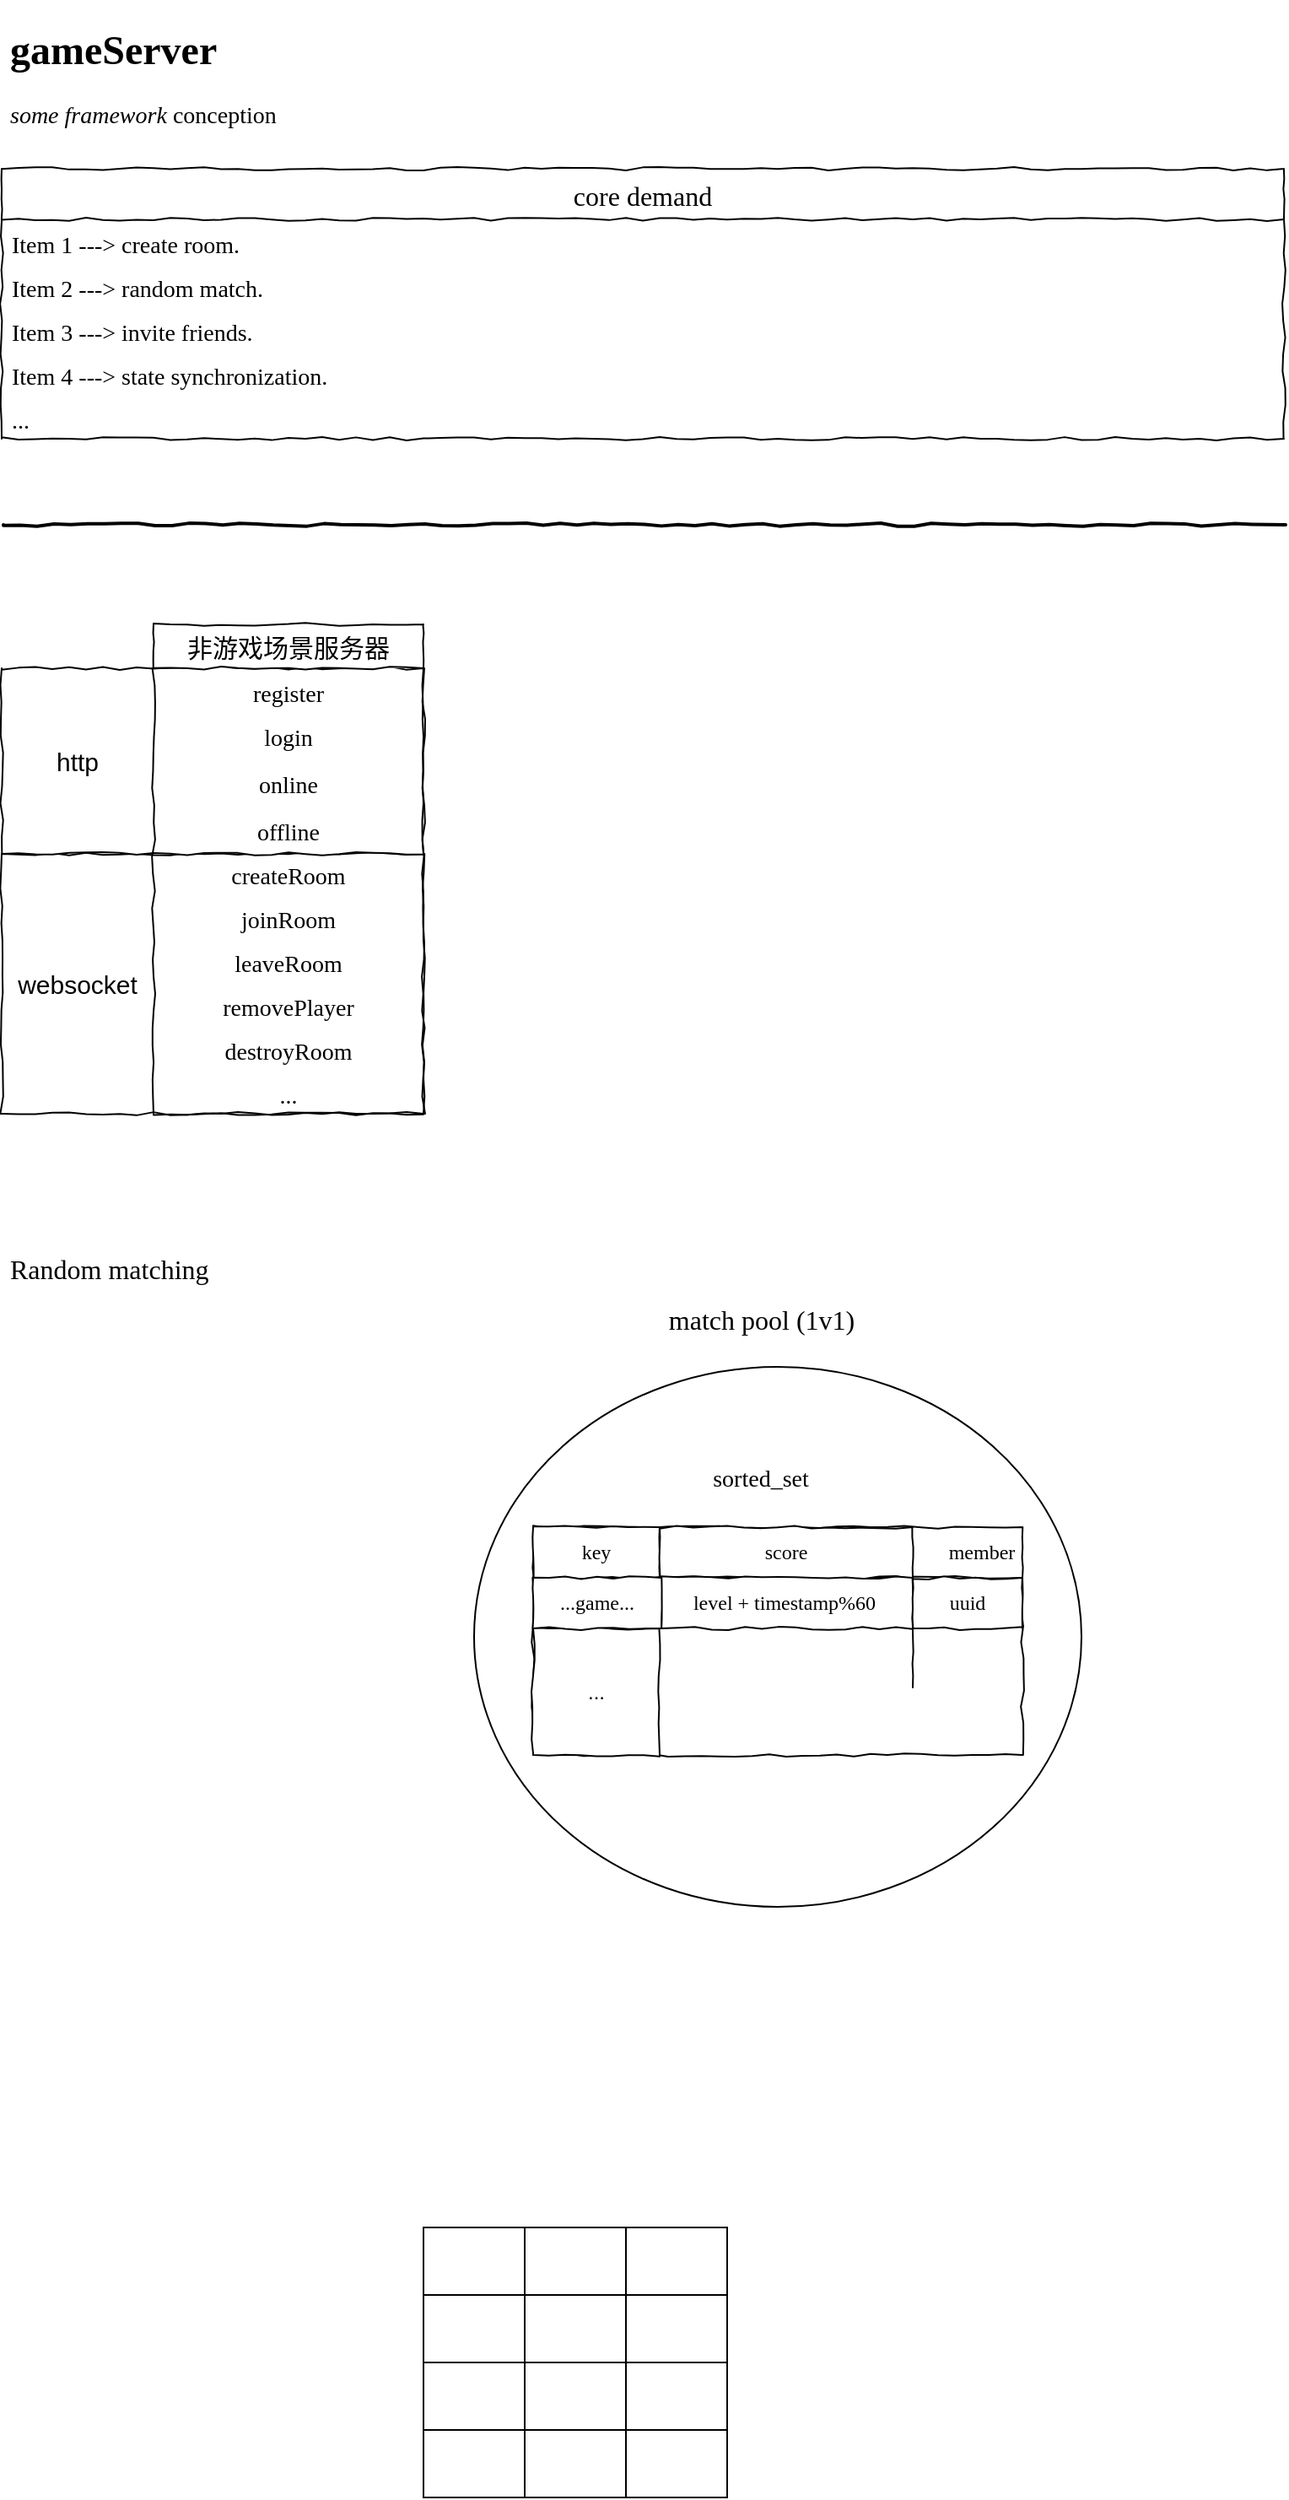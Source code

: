 <mxfile version="15.0.2" type="github">
  <diagram id="3C5LhuMtIjTNXBHPkQOz" name="Page-1">
    <mxGraphModel dx="1185" dy="1837" grid="1" gridSize="10" guides="1" tooltips="1" connect="1" arrows="1" fold="1" page="1" pageScale="1" pageWidth="827" pageHeight="1169" math="0" shadow="0">
      <root>
        <mxCell id="0" />
        <mxCell id="1" parent="0" />
        <mxCell id="K6vdhoTAX8q4ufnGxZfw-1" value="" style="rounded=0;whiteSpace=wrap;html=1;comic=1;" parent="1" vertex="1">
          <mxGeometry x="40" y="-624" width="250" height="154" as="geometry" />
        </mxCell>
        <mxCell id="K6vdhoTAX8q4ufnGxZfw-2" value="" style="rounded=0;whiteSpace=wrap;html=1;comic=1;" parent="1" vertex="1">
          <mxGeometry x="40" y="-734" width="250" height="110" as="geometry" />
        </mxCell>
        <mxCell id="K6vdhoTAX8q4ufnGxZfw-3" value="&lt;h1&gt;&lt;font face=&quot;Comic Sans MS&quot;&gt;gameServer&lt;br&gt;&lt;/font&gt;&lt;/h1&gt;&lt;p&gt;&lt;font style=&quot;font-size: 14px&quot; face=&quot;Comic Sans MS&quot;&gt;&lt;i&gt;some framework &lt;/i&gt;conception&lt;b&gt;&lt;br&gt;&lt;/b&gt;&lt;/font&gt;&lt;/p&gt;" style="text;html=1;strokeColor=none;fillColor=none;spacing=5;spacingTop=-20;whiteSpace=wrap;overflow=hidden;rounded=0;comic=1;" parent="1" vertex="1">
          <mxGeometry x="40" y="-1120" width="230" height="70" as="geometry" />
        </mxCell>
        <mxCell id="K6vdhoTAX8q4ufnGxZfw-4" value="core demand" style="swimlane;fontStyle=0;childLayout=stackLayout;horizontal=1;startSize=30;horizontalStack=0;resizeParent=1;resizeParentMax=0;resizeLast=0;collapsible=1;marginBottom=0;comic=1;fontFamily=Comic Sans MS;fontSize=16;" parent="1" vertex="1">
          <mxGeometry x="40" y="-1030" width="760" height="160" as="geometry" />
        </mxCell>
        <mxCell id="K6vdhoTAX8q4ufnGxZfw-5" value="Item 1 ---&gt; create room. " style="text;strokeColor=none;fillColor=none;align=left;verticalAlign=top;spacingLeft=4;spacingRight=4;overflow=hidden;rotatable=0;points=[[0,0.5],[1,0.5]];portConstraint=eastwest;fontFamily=Comic Sans MS;fontSize=14;" parent="K6vdhoTAX8q4ufnGxZfw-4" vertex="1">
          <mxGeometry y="30" width="760" height="26" as="geometry" />
        </mxCell>
        <mxCell id="K6vdhoTAX8q4ufnGxZfw-6" value="Item 2 ---&gt; random match. " style="text;strokeColor=none;fillColor=none;align=left;verticalAlign=top;spacingLeft=4;spacingRight=4;overflow=hidden;rotatable=0;points=[[0,0.5],[1,0.5]];portConstraint=eastwest;fontFamily=Comic Sans MS;fontSize=14;" parent="K6vdhoTAX8q4ufnGxZfw-4" vertex="1">
          <mxGeometry y="56" width="760" height="26" as="geometry" />
        </mxCell>
        <mxCell id="K6vdhoTAX8q4ufnGxZfw-7" value="Item 3 ---&gt; invite friends." style="text;strokeColor=none;fillColor=none;align=left;verticalAlign=top;spacingLeft=4;spacingRight=4;overflow=hidden;rotatable=0;points=[[0,0.5],[1,0.5]];portConstraint=eastwest;fontFamily=Comic Sans MS;fontSize=14;" parent="K6vdhoTAX8q4ufnGxZfw-4" vertex="1">
          <mxGeometry y="82" width="760" height="26" as="geometry" />
        </mxCell>
        <mxCell id="K6vdhoTAX8q4ufnGxZfw-8" value="Item 4 ---&gt; state synchronization." style="text;strokeColor=none;fillColor=none;align=left;verticalAlign=top;spacingLeft=4;spacingRight=4;overflow=hidden;rotatable=0;points=[[0,0.5],[1,0.5]];portConstraint=eastwest;fontFamily=Comic Sans MS;fontSize=14;" parent="K6vdhoTAX8q4ufnGxZfw-4" vertex="1">
          <mxGeometry y="108" width="760" height="26" as="geometry" />
        </mxCell>
        <mxCell id="K6vdhoTAX8q4ufnGxZfw-9" value="..." style="text;strokeColor=none;fillColor=none;align=left;verticalAlign=top;spacingLeft=4;spacingRight=4;overflow=hidden;rotatable=0;points=[[0,0.5],[1,0.5]];portConstraint=eastwest;fontFamily=Comic Sans MS;fontSize=14;" parent="K6vdhoTAX8q4ufnGxZfw-4" vertex="1">
          <mxGeometry y="134" width="760" height="26" as="geometry" />
        </mxCell>
        <mxCell id="K6vdhoTAX8q4ufnGxZfw-10" value="" style="line;strokeWidth=2;html=1;comic=1;" parent="1" vertex="1">
          <mxGeometry x="41" y="-824" width="760" height="10" as="geometry" />
        </mxCell>
        <mxCell id="K6vdhoTAX8q4ufnGxZfw-11" value="非游戏场景服务器" style="swimlane;fontStyle=0;childLayout=stackLayout;horizontal=1;startSize=26;horizontalStack=0;resizeParent=1;resizeParentMax=0;resizeLast=0;collapsible=1;marginBottom=0;comic=1;strokeWidth=1;fontSize=15;" parent="1" vertex="1">
          <mxGeometry x="130" y="-760" width="160" height="290" as="geometry" />
        </mxCell>
        <mxCell id="K6vdhoTAX8q4ufnGxZfw-12" value="register" style="text;strokeColor=none;fillColor=none;align=center;verticalAlign=top;spacingLeft=4;spacingRight=4;overflow=hidden;rotatable=0;points=[[0,0.5],[1,0.5]];portConstraint=eastwest;fontFamily=Comic Sans MS;fontSize=14;" parent="K6vdhoTAX8q4ufnGxZfw-11" vertex="1">
          <mxGeometry y="26" width="160" height="26" as="geometry" />
        </mxCell>
        <mxCell id="K6vdhoTAX8q4ufnGxZfw-13" value="login" style="text;strokeColor=none;fillColor=none;align=center;verticalAlign=top;spacingLeft=4;spacingRight=4;overflow=hidden;rotatable=0;points=[[0,0.5],[1,0.5]];portConstraint=eastwest;fontFamily=Comic Sans MS;fontSize=14;" parent="K6vdhoTAX8q4ufnGxZfw-11" vertex="1">
          <mxGeometry y="52" width="160" height="28" as="geometry" />
        </mxCell>
        <mxCell id="K6vdhoTAX8q4ufnGxZfw-14" value="online" style="text;strokeColor=none;fillColor=none;align=center;verticalAlign=top;spacingLeft=4;spacingRight=4;overflow=hidden;rotatable=0;points=[[0,0.5],[1,0.5]];portConstraint=eastwest;fontFamily=Comic Sans MS;fontSize=14;" parent="K6vdhoTAX8q4ufnGxZfw-11" vertex="1">
          <mxGeometry y="80" width="160" height="28" as="geometry" />
        </mxCell>
        <mxCell id="K6vdhoTAX8q4ufnGxZfw-15" value="offline" style="text;strokeColor=none;fillColor=none;align=center;verticalAlign=top;spacingLeft=4;spacingRight=4;overflow=hidden;rotatable=0;points=[[0,0.5],[1,0.5]];portConstraint=eastwest;fontFamily=Comic Sans MS;fontSize=14;" parent="K6vdhoTAX8q4ufnGxZfw-11" vertex="1">
          <mxGeometry y="108" width="160" height="26" as="geometry" />
        </mxCell>
        <mxCell id="K6vdhoTAX8q4ufnGxZfw-16" value="createRoom" style="text;strokeColor=none;fillColor=none;align=center;verticalAlign=top;spacingLeft=4;spacingRight=4;overflow=hidden;rotatable=0;points=[[0,0.5],[1,0.5]];portConstraint=eastwest;fontFamily=Comic Sans MS;fontSize=14;" parent="K6vdhoTAX8q4ufnGxZfw-11" vertex="1">
          <mxGeometry y="134" width="160" height="26" as="geometry" />
        </mxCell>
        <mxCell id="K6vdhoTAX8q4ufnGxZfw-17" value="joinRoom" style="text;strokeColor=none;fillColor=none;align=center;verticalAlign=top;spacingLeft=4;spacingRight=4;overflow=hidden;rotatable=0;points=[[0,0.5],[1,0.5]];portConstraint=eastwest;fontFamily=Comic Sans MS;fontSize=14;" parent="K6vdhoTAX8q4ufnGxZfw-11" vertex="1">
          <mxGeometry y="160" width="160" height="26" as="geometry" />
        </mxCell>
        <mxCell id="K6vdhoTAX8q4ufnGxZfw-18" value="leaveRoom" style="text;strokeColor=none;fillColor=none;align=center;verticalAlign=top;spacingLeft=4;spacingRight=4;overflow=hidden;rotatable=0;points=[[0,0.5],[1,0.5]];portConstraint=eastwest;fontFamily=Comic Sans MS;fontSize=14;" parent="K6vdhoTAX8q4ufnGxZfw-11" vertex="1">
          <mxGeometry y="186" width="160" height="26" as="geometry" />
        </mxCell>
        <mxCell id="K6vdhoTAX8q4ufnGxZfw-19" value="removePlayer" style="text;strokeColor=none;fillColor=none;align=center;verticalAlign=top;spacingLeft=4;spacingRight=4;overflow=hidden;rotatable=0;points=[[0,0.5],[1,0.5]];portConstraint=eastwest;fontFamily=Comic Sans MS;fontSize=14;" parent="K6vdhoTAX8q4ufnGxZfw-11" vertex="1">
          <mxGeometry y="212" width="160" height="26" as="geometry" />
        </mxCell>
        <mxCell id="K6vdhoTAX8q4ufnGxZfw-20" value="destroyRoom" style="text;strokeColor=none;fillColor=none;align=center;verticalAlign=top;spacingLeft=4;spacingRight=4;overflow=hidden;rotatable=0;points=[[0,0.5],[1,0.5]];portConstraint=eastwest;fontFamily=Comic Sans MS;fontSize=14;" parent="K6vdhoTAX8q4ufnGxZfw-11" vertex="1">
          <mxGeometry y="238" width="160" height="26" as="geometry" />
        </mxCell>
        <mxCell id="K6vdhoTAX8q4ufnGxZfw-21" value="..." style="text;strokeColor=none;fillColor=none;align=center;verticalAlign=top;spacingLeft=4;spacingRight=4;overflow=hidden;rotatable=0;points=[[0,0.5],[1,0.5]];portConstraint=eastwest;fontFamily=Comic Sans MS;fontSize=14;" parent="K6vdhoTAX8q4ufnGxZfw-11" vertex="1">
          <mxGeometry y="264" width="160" height="26" as="geometry" />
        </mxCell>
        <mxCell id="K6vdhoTAX8q4ufnGxZfw-22" value="&lt;font style=&quot;font-size: 15px&quot;&gt;http&lt;/font&gt;" style="text;html=1;strokeColor=none;fillColor=none;align=center;verticalAlign=middle;whiteSpace=wrap;rounded=0;comic=1;" parent="1" vertex="1">
          <mxGeometry x="65" y="-689" width="40" height="20" as="geometry" />
        </mxCell>
        <mxCell id="K6vdhoTAX8q4ufnGxZfw-23" value="&lt;font style=&quot;font-size: 15px&quot;&gt;websocket&lt;/font&gt;" style="text;html=1;strokeColor=none;fillColor=none;align=center;verticalAlign=middle;whiteSpace=wrap;rounded=0;comic=1;" parent="1" vertex="1">
          <mxGeometry x="65" y="-557" width="40" height="20" as="geometry" />
        </mxCell>
        <mxCell id="K6vdhoTAX8q4ufnGxZfw-24" value="&lt;h1&gt;&lt;span style=&quot;font-weight: normal&quot;&gt;&lt;font face=&quot;Comic Sans MS&quot; style=&quot;font-size: 16px&quot;&gt;Random matching&lt;/font&gt;&lt;/span&gt;&lt;/h1&gt;" style="text;html=1;strokeColor=none;fillColor=none;spacing=5;spacingTop=-20;whiteSpace=wrap;overflow=hidden;rounded=0;comic=1;" parent="1" vertex="1">
          <mxGeometry x="40" y="-400" width="190" height="120" as="geometry" />
        </mxCell>
        <mxCell id="K6vdhoTAX8q4ufnGxZfw-25" value="" style="ellipse;whiteSpace=wrap;html=1;rounded=0;comic=1;align=center;" parent="1" vertex="1">
          <mxGeometry x="320" y="-320" width="360" height="320" as="geometry" />
        </mxCell>
        <mxCell id="K6vdhoTAX8q4ufnGxZfw-26" value="&lt;font face=&quot;Comic Sans MS&quot; style=&quot;font-size: 16px ; font-weight: normal&quot;&gt;match pool (1v1)&lt;/font&gt;" style="text;strokeColor=none;fillColor=none;html=1;fontSize=24;fontStyle=1;verticalAlign=middle;align=center;rounded=0;comic=1;" parent="1" vertex="1">
          <mxGeometry x="440" y="-370" width="100" height="40" as="geometry" />
        </mxCell>
        <mxCell id="K6vdhoTAX8q4ufnGxZfw-27" value="&lt;font face=&quot;Comic Sans MS&quot; style=&quot;font-size: 14px&quot;&gt;sorted_set&lt;/font&gt;" style="text;html=1;strokeColor=none;fillColor=none;align=center;verticalAlign=middle;whiteSpace=wrap;rounded=0;comic=1;" parent="1" vertex="1">
          <mxGeometry x="460" y="-263" width="60" height="20" as="geometry" />
        </mxCell>
        <mxCell id="K6vdhoTAX8q4ufnGxZfw-28" value="&lt;span style=&quot;font-weight: normal&quot;&gt;&lt;font face=&quot;Comic Sans MS&quot;&gt;member&lt;/font&gt;&lt;/span&gt;&amp;nbsp;&lt;div&gt;&lt;/div&gt;" style="shape=table;startSize=30;container=1;collapsible=1;childLayout=tableLayout;fixedRows=1;rowLines=0;fontStyle=1;align=right;resizeLast=1;rounded=0;comic=1;html=1;" parent="1" vertex="1">
          <mxGeometry x="355" y="-225" width="290" height="135" as="geometry" />
        </mxCell>
        <mxCell id="K6vdhoTAX8q4ufnGxZfw-29" value="" style="shape=partialRectangle;collapsible=0;dropTarget=0;pointerEvents=0;fillColor=none;top=0;left=0;bottom=0;right=0;points=[[0,0.5],[1,0.5]];portConstraint=eastwest;" parent="K6vdhoTAX8q4ufnGxZfw-28" vertex="1">
          <mxGeometry y="30" width="290" height="30" as="geometry" />
        </mxCell>
        <mxCell id="K6vdhoTAX8q4ufnGxZfw-30" value="" style="shape=partialRectangle;connectable=0;fillColor=none;top=0;left=0;bottom=0;right=0;fontStyle=0;overflow=hidden;align=right;fontFamily=Comic Sans MS;" parent="K6vdhoTAX8q4ufnGxZfw-29" vertex="1">
          <mxGeometry width="225" height="30" as="geometry" />
        </mxCell>
        <mxCell id="K6vdhoTAX8q4ufnGxZfw-31" value="" style="shape=partialRectangle;connectable=0;fillColor=none;top=0;left=0;bottom=0;right=0;align=center;spacingLeft=6;fontStyle=0;overflow=hidden;fontFamily=Comic Sans MS;" parent="K6vdhoTAX8q4ufnGxZfw-29" vertex="1">
          <mxGeometry x="225" width="65" height="30" as="geometry" />
        </mxCell>
        <mxCell id="K6vdhoTAX8q4ufnGxZfw-32" value="" style="shape=partialRectangle;collapsible=0;dropTarget=0;pointerEvents=0;fillColor=none;top=0;left=0;bottom=0;right=0;points=[[0,0.5],[1,0.5]];portConstraint=eastwest;" parent="K6vdhoTAX8q4ufnGxZfw-28" vertex="1">
          <mxGeometry y="60" width="290" height="35" as="geometry" />
        </mxCell>
        <mxCell id="K6vdhoTAX8q4ufnGxZfw-33" value="" style="shape=partialRectangle;connectable=0;fillColor=none;top=0;left=0;bottom=0;right=0;editable=1;overflow=hidden;" parent="K6vdhoTAX8q4ufnGxZfw-32" vertex="1">
          <mxGeometry width="225" height="35" as="geometry" />
        </mxCell>
        <mxCell id="K6vdhoTAX8q4ufnGxZfw-34" value="" style="shape=partialRectangle;connectable=0;fillColor=none;top=0;left=0;bottom=0;right=0;align=left;spacingLeft=6;overflow=hidden;fontFamily=Comic Sans MS;" parent="K6vdhoTAX8q4ufnGxZfw-32" vertex="1">
          <mxGeometry x="225" width="65" height="35" as="geometry" />
        </mxCell>
        <mxCell id="K6vdhoTAX8q4ufnGxZfw-35" value="..." style="rounded=0;whiteSpace=wrap;html=1;comic=1;align=center;" parent="1" vertex="1">
          <mxGeometry x="355" y="-165" width="75" height="75" as="geometry" />
        </mxCell>
        <mxCell id="K6vdhoTAX8q4ufnGxZfw-36" value="key" style="rounded=0;whiteSpace=wrap;html=1;comic=1;fontFamily=Comic Sans MS;align=center;" parent="1" vertex="1">
          <mxGeometry x="355" y="-225" width="75" height="30" as="geometry" />
        </mxCell>
        <mxCell id="K6vdhoTAX8q4ufnGxZfw-37" value="score" style="rounded=0;whiteSpace=wrap;html=1;comic=1;fontFamily=Comic Sans MS;align=center;" parent="1" vertex="1">
          <mxGeometry x="430" y="-225" width="150" height="30" as="geometry" />
        </mxCell>
        <mxCell id="K6vdhoTAX8q4ufnGxZfw-38" value="&lt;span style=&quot;text-align: right&quot;&gt;level + timestamp%60&amp;nbsp;&lt;/span&gt;" style="rounded=0;whiteSpace=wrap;html=1;comic=1;fontFamily=Comic Sans MS;strokeWidth=1;align=center;" parent="1" vertex="1">
          <mxGeometry x="431" y="-195" width="149" height="30" as="geometry" />
        </mxCell>
        <mxCell id="K6vdhoTAX8q4ufnGxZfw-39" value="...game..." style="rounded=0;whiteSpace=wrap;html=1;comic=1;fontFamily=Comic Sans MS;strokeWidth=1;align=center;" parent="1" vertex="1">
          <mxGeometry x="355" y="-195" width="76" height="30" as="geometry" />
        </mxCell>
        <mxCell id="K6vdhoTAX8q4ufnGxZfw-40" value="uuid" style="rounded=0;whiteSpace=wrap;html=1;comic=1;fontFamily=Comic Sans MS;strokeWidth=1;align=center;" parent="1" vertex="1">
          <mxGeometry x="580" y="-195" width="65" height="30" as="geometry" />
        </mxCell>
        <mxCell id="sgj28CJbjvYmIm8fxRwS-1" value="" style="shape=table;html=1;whiteSpace=wrap;startSize=0;container=1;collapsible=0;childLayout=tableLayout;" vertex="1" parent="1">
          <mxGeometry x="290" y="190" width="180" height="160" as="geometry" />
        </mxCell>
        <mxCell id="sgj28CJbjvYmIm8fxRwS-2" value="" style="shape=partialRectangle;html=1;whiteSpace=wrap;collapsible=0;dropTarget=0;pointerEvents=0;fillColor=none;top=0;left=0;bottom=0;right=0;points=[[0,0.5],[1,0.5]];portConstraint=eastwest;" vertex="1" parent="sgj28CJbjvYmIm8fxRwS-1">
          <mxGeometry width="180" height="40" as="geometry" />
        </mxCell>
        <mxCell id="sgj28CJbjvYmIm8fxRwS-3" value="" style="shape=partialRectangle;html=1;whiteSpace=wrap;connectable=0;fillColor=none;top=0;left=0;bottom=0;right=0;overflow=hidden;pointerEvents=1;" vertex="1" parent="sgj28CJbjvYmIm8fxRwS-2">
          <mxGeometry width="60" height="40" as="geometry" />
        </mxCell>
        <mxCell id="sgj28CJbjvYmIm8fxRwS-4" value="" style="shape=partialRectangle;html=1;whiteSpace=wrap;connectable=0;fillColor=none;top=0;left=0;bottom=0;right=0;overflow=hidden;pointerEvents=1;" vertex="1" parent="sgj28CJbjvYmIm8fxRwS-2">
          <mxGeometry x="60" width="60" height="40" as="geometry" />
        </mxCell>
        <mxCell id="sgj28CJbjvYmIm8fxRwS-5" value="" style="shape=partialRectangle;html=1;whiteSpace=wrap;connectable=0;fillColor=none;top=0;left=0;bottom=0;right=0;overflow=hidden;pointerEvents=1;" vertex="1" parent="sgj28CJbjvYmIm8fxRwS-2">
          <mxGeometry x="120" width="60" height="40" as="geometry" />
        </mxCell>
        <mxCell id="sgj28CJbjvYmIm8fxRwS-6" value="" style="shape=partialRectangle;html=1;whiteSpace=wrap;collapsible=0;dropTarget=0;pointerEvents=0;fillColor=none;top=0;left=0;bottom=0;right=0;points=[[0,0.5],[1,0.5]];portConstraint=eastwest;" vertex="1" parent="sgj28CJbjvYmIm8fxRwS-1">
          <mxGeometry y="40" width="180" height="40" as="geometry" />
        </mxCell>
        <mxCell id="sgj28CJbjvYmIm8fxRwS-7" value="" style="shape=partialRectangle;html=1;whiteSpace=wrap;connectable=0;fillColor=none;top=0;left=0;bottom=0;right=0;overflow=hidden;pointerEvents=1;" vertex="1" parent="sgj28CJbjvYmIm8fxRwS-6">
          <mxGeometry width="60" height="40" as="geometry" />
        </mxCell>
        <mxCell id="sgj28CJbjvYmIm8fxRwS-8" value="" style="shape=partialRectangle;html=1;whiteSpace=wrap;connectable=0;fillColor=none;top=0;left=0;bottom=0;right=0;overflow=hidden;pointerEvents=1;" vertex="1" parent="sgj28CJbjvYmIm8fxRwS-6">
          <mxGeometry x="60" width="60" height="40" as="geometry" />
        </mxCell>
        <mxCell id="sgj28CJbjvYmIm8fxRwS-9" value="" style="shape=partialRectangle;html=1;whiteSpace=wrap;connectable=0;fillColor=none;top=0;left=0;bottom=0;right=0;overflow=hidden;pointerEvents=1;" vertex="1" parent="sgj28CJbjvYmIm8fxRwS-6">
          <mxGeometry x="120" width="60" height="40" as="geometry" />
        </mxCell>
        <mxCell id="sgj28CJbjvYmIm8fxRwS-10" value="" style="shape=partialRectangle;html=1;whiteSpace=wrap;collapsible=0;dropTarget=0;pointerEvents=0;fillColor=none;top=0;left=0;bottom=0;right=0;points=[[0,0.5],[1,0.5]];portConstraint=eastwest;" vertex="1" parent="sgj28CJbjvYmIm8fxRwS-1">
          <mxGeometry y="80" width="180" height="40" as="geometry" />
        </mxCell>
        <mxCell id="sgj28CJbjvYmIm8fxRwS-11" value="" style="shape=partialRectangle;html=1;whiteSpace=wrap;connectable=0;fillColor=none;top=0;left=0;bottom=0;right=0;overflow=hidden;pointerEvents=1;" vertex="1" parent="sgj28CJbjvYmIm8fxRwS-10">
          <mxGeometry width="60" height="40" as="geometry" />
        </mxCell>
        <mxCell id="sgj28CJbjvYmIm8fxRwS-12" value="" style="shape=partialRectangle;html=1;whiteSpace=wrap;connectable=0;fillColor=none;top=0;left=0;bottom=0;right=0;overflow=hidden;pointerEvents=1;" vertex="1" parent="sgj28CJbjvYmIm8fxRwS-10">
          <mxGeometry x="60" width="60" height="40" as="geometry" />
        </mxCell>
        <mxCell id="sgj28CJbjvYmIm8fxRwS-13" value="" style="shape=partialRectangle;html=1;whiteSpace=wrap;connectable=0;fillColor=none;top=0;left=0;bottom=0;right=0;overflow=hidden;pointerEvents=1;" vertex="1" parent="sgj28CJbjvYmIm8fxRwS-10">
          <mxGeometry x="120" width="60" height="40" as="geometry" />
        </mxCell>
        <mxCell id="sgj28CJbjvYmIm8fxRwS-14" value="" style="shape=partialRectangle;html=1;whiteSpace=wrap;collapsible=0;dropTarget=0;pointerEvents=0;fillColor=none;top=0;left=0;bottom=0;right=0;points=[[0,0.5],[1,0.5]];portConstraint=eastwest;" vertex="1" parent="sgj28CJbjvYmIm8fxRwS-1">
          <mxGeometry y="120" width="180" height="40" as="geometry" />
        </mxCell>
        <mxCell id="sgj28CJbjvYmIm8fxRwS-15" value="" style="shape=partialRectangle;html=1;whiteSpace=wrap;connectable=0;fillColor=none;top=0;left=0;bottom=0;right=0;overflow=hidden;pointerEvents=1;" vertex="1" parent="sgj28CJbjvYmIm8fxRwS-14">
          <mxGeometry width="60" height="40" as="geometry" />
        </mxCell>
        <mxCell id="sgj28CJbjvYmIm8fxRwS-16" value="" style="shape=partialRectangle;html=1;whiteSpace=wrap;connectable=0;fillColor=none;top=0;left=0;bottom=0;right=0;overflow=hidden;pointerEvents=1;" vertex="1" parent="sgj28CJbjvYmIm8fxRwS-14">
          <mxGeometry x="60" width="60" height="40" as="geometry" />
        </mxCell>
        <mxCell id="sgj28CJbjvYmIm8fxRwS-17" value="" style="shape=partialRectangle;html=1;whiteSpace=wrap;connectable=0;fillColor=none;top=0;left=0;bottom=0;right=0;overflow=hidden;pointerEvents=1;" vertex="1" parent="sgj28CJbjvYmIm8fxRwS-14">
          <mxGeometry x="120" width="60" height="40" as="geometry" />
        </mxCell>
      </root>
    </mxGraphModel>
  </diagram>
</mxfile>
